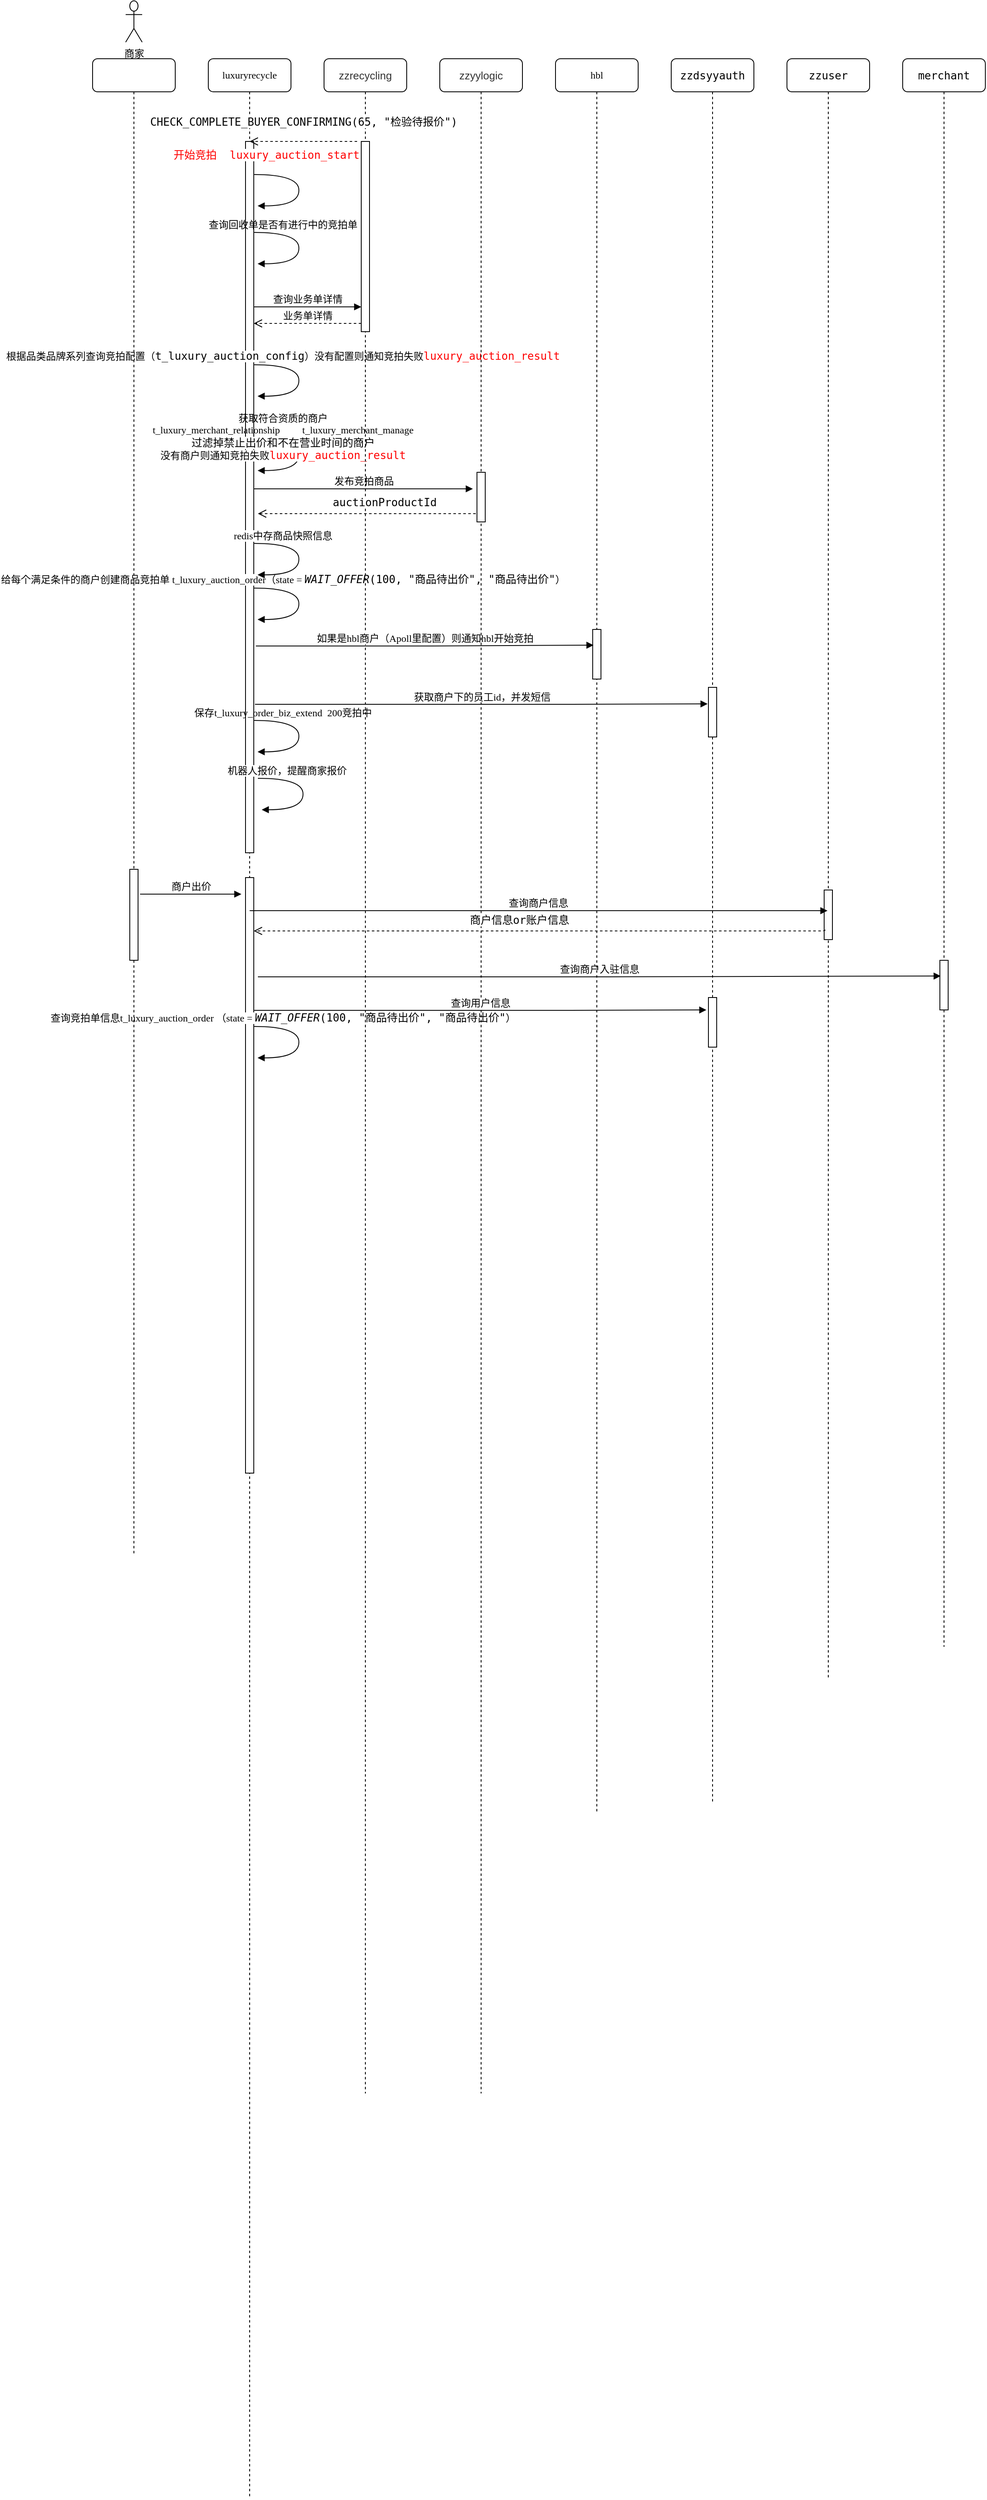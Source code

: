 <mxfile version="25.0.3">
  <diagram name="Page-1" id="13e1069c-82ec-6db2-03f1-153e76fe0fe0">
    <mxGraphModel dx="2366" dy="650" grid="1" gridSize="10" guides="1" tooltips="1" connect="1" arrows="1" fold="1" page="1" pageScale="1" pageWidth="1100" pageHeight="850" background="none" math="0" shadow="0">
      <root>
        <mxCell id="0" />
        <mxCell id="1" parent="0" />
        <mxCell id="7baba1c4bc27f4b0-2" value="luxuryrecycle" style="shape=umlLifeline;perimeter=lifelinePerimeter;whiteSpace=wrap;html=1;container=1;collapsible=0;recursiveResize=0;outlineConnect=0;rounded=1;shadow=0;comic=0;labelBackgroundColor=none;strokeWidth=1;fontFamily=Verdana;fontSize=12;align=center;" parent="1" vertex="1">
          <mxGeometry x="120" y="80" width="100" height="2950" as="geometry" />
        </mxCell>
        <mxCell id="7baba1c4bc27f4b0-10" value="" style="html=1;points=[];perimeter=orthogonalPerimeter;rounded=0;shadow=0;comic=0;labelBackgroundColor=none;strokeWidth=1;fontFamily=Verdana;fontSize=12;align=center;" parent="7baba1c4bc27f4b0-2" vertex="1">
          <mxGeometry x="45" y="100" width="10" height="860" as="geometry" />
        </mxCell>
        <mxCell id="7baba1c4bc27f4b0-35" value="查询回收单是否有进行中的竞拍单" style="html=1;verticalAlign=bottom;endArrow=block;labelBackgroundColor=none;fontFamily=Verdana;fontSize=12;elbow=vertical;edgeStyle=orthogonalEdgeStyle;curved=1;entryX=1;entryY=0.286;entryPerimeter=0;exitX=1.038;exitY=0.345;exitPerimeter=0;" parent="7baba1c4bc27f4b0-2" edge="1">
          <mxGeometry x="-0.509" relative="1" as="geometry">
            <mxPoint x="55.0" y="210.0" as="sourcePoint" />
            <mxPoint x="59.62" y="247.92" as="targetPoint" />
            <Array as="points">
              <mxPoint x="109.62" y="209.9" />
              <mxPoint x="109.62" y="247.9" />
            </Array>
            <mxPoint as="offset" />
          </mxGeometry>
        </mxCell>
        <mxCell id="wZEFfsgulWvUyu0J_CY3-9" value="&lt;span style=&quot;background-color: rgb(255, 255, 255);&quot;&gt;根据品类品牌系列查询竞拍配置（&lt;span style=&quot;font-family: &amp;quot;JetBrains Mono&amp;quot;, monospace; font-size: 9.8pt;&quot;&gt;t_luxury_auction_config&lt;/span&gt;）没有配置则通知竞拍失败&lt;/span&gt;&lt;span style=&quot;font-family: &amp;quot;JetBrains Mono&amp;quot;, monospace; font-size: 9.8pt; background-color: rgb(255, 255, 255);&quot;&gt;&lt;font style=&quot;&quot; color=&quot;#ff0000&quot;&gt;luxury_auction_result&lt;/font&gt;&lt;/span&gt;" style="html=1;verticalAlign=bottom;endArrow=block;labelBackgroundColor=none;fontFamily=Verdana;fontSize=12;elbow=vertical;edgeStyle=orthogonalEdgeStyle;curved=1;entryX=1;entryY=0.286;entryPerimeter=0;exitX=1.038;exitY=0.345;exitPerimeter=0;" edge="1" parent="7baba1c4bc27f4b0-2">
          <mxGeometry x="-0.509" relative="1" as="geometry">
            <mxPoint x="55.0" y="370.04" as="sourcePoint" />
            <mxPoint x="59.62" y="407.96" as="targetPoint" />
            <Array as="points">
              <mxPoint x="109.62" y="369.94" />
              <mxPoint x="109.62" y="407.94" />
            </Array>
            <mxPoint as="offset" />
          </mxGeometry>
        </mxCell>
        <mxCell id="wZEFfsgulWvUyu0J_CY3-10" value="&lt;div style=&quot;&quot;&gt;&lt;pre style=&quot;font-family: &amp;quot;JetBrains Mono&amp;quot;, monospace; font-size: 9.8pt;&quot;&gt;&lt;font style=&quot;background-color: rgb(255, 255, 255);&quot; color=&quot;#ff0000&quot;&gt;开始竞拍  luxury_auction_start&lt;/font&gt;&lt;/pre&gt;&lt;/div&gt;" style="html=1;verticalAlign=bottom;endArrow=block;labelBackgroundColor=none;fontFamily=Verdana;fontSize=12;elbow=vertical;edgeStyle=orthogonalEdgeStyle;curved=1;entryX=1;entryY=0.286;entryPerimeter=0;exitX=1.038;exitY=0.345;exitPerimeter=0;" edge="1" parent="7baba1c4bc27f4b0-2">
          <mxGeometry x="-0.789" relative="1" as="geometry">
            <mxPoint x="55.0" y="140.0" as="sourcePoint" />
            <mxPoint x="59.62" y="177.92" as="targetPoint" />
            <Array as="points">
              <mxPoint x="109.62" y="139.9" />
              <mxPoint x="109.62" y="177.9" />
            </Array>
            <mxPoint as="offset" />
          </mxGeometry>
        </mxCell>
        <mxCell id="wZEFfsgulWvUyu0J_CY3-11" value="业务单详情" style="html=1;verticalAlign=bottom;endArrow=open;dashed=1;endSize=8;labelBackgroundColor=none;fontFamily=Verdana;fontSize=12;edgeStyle=elbowEdgeStyle;elbow=vertical;" edge="1" parent="7baba1c4bc27f4b0-2">
          <mxGeometry relative="1" as="geometry">
            <mxPoint x="55" y="320" as="targetPoint" />
            <Array as="points">
              <mxPoint x="130" y="320" />
              <mxPoint x="160" y="320" />
            </Array>
            <mxPoint x="185" y="320" as="sourcePoint" />
          </mxGeometry>
        </mxCell>
        <mxCell id="wZEFfsgulWvUyu0J_CY3-12" value="获取符合资质的商户&lt;div&gt;t_luxury_merchant_relationship&amp;nbsp; &amp;nbsp; &amp;nbsp; &amp;nbsp; &amp;nbsp;t_luxury_merchant_manage&lt;/div&gt;&lt;div&gt;&lt;span style=&quot;background-color: rgb(255, 255, 255); font-family: Menlo-Regular, monospace; font-size: 9.8pt;&quot;&gt;过滤掉禁止出价和不在营业时间的商户&lt;/span&gt;&lt;/div&gt;&lt;div&gt;&lt;span style=&quot;background-color: rgb(255, 255, 255);&quot;&gt;没有商户则通知竞拍失败&lt;/span&gt;&lt;span style=&quot;font-family: &amp;quot;JetBrains Mono&amp;quot;, monospace; font-size: 9.8pt; background-color: rgb(255, 255, 255);&quot;&gt;&lt;font color=&quot;#ff0000&quot;&gt;luxury_auction_result&lt;/font&gt;&lt;/span&gt;&lt;span style=&quot;background-color: rgb(255, 255, 255); font-family: Menlo-Regular, monospace; font-size: 9.8pt;&quot;&gt;&lt;/span&gt;&lt;/div&gt;" style="html=1;verticalAlign=bottom;endArrow=block;labelBackgroundColor=none;fontFamily=Verdana;fontSize=12;elbow=vertical;edgeStyle=orthogonalEdgeStyle;curved=1;entryX=1;entryY=0.286;entryPerimeter=0;exitX=1.038;exitY=0.345;exitPerimeter=0;" edge="1" parent="7baba1c4bc27f4b0-2">
          <mxGeometry x="0.574" y="-8" relative="1" as="geometry">
            <mxPoint x="55.0" y="460" as="sourcePoint" />
            <mxPoint x="59.62" y="497.92" as="targetPoint" />
            <Array as="points">
              <mxPoint x="109.62" y="459.9" />
              <mxPoint x="109.62" y="497.9" />
            </Array>
            <mxPoint as="offset" />
          </mxGeometry>
        </mxCell>
        <mxCell id="wZEFfsgulWvUyu0J_CY3-14" value="发布竞拍商品" style="html=1;verticalAlign=bottom;endArrow=block;labelBackgroundColor=none;fontFamily=Verdana;fontSize=12;edgeStyle=elbowEdgeStyle;elbow=horizontal;" edge="1" parent="7baba1c4bc27f4b0-2">
          <mxGeometry relative="1" as="geometry">
            <mxPoint x="55" y="520" as="sourcePoint" />
            <mxPoint x="320" y="520" as="targetPoint" />
          </mxGeometry>
        </mxCell>
        <mxCell id="wZEFfsgulWvUyu0J_CY3-20" value="&lt;span style=&quot;background-color: rgb(255, 255, 255);&quot;&gt;给每个满足条件的商户创建商品竞拍单&amp;nbsp;t_luxury_auction_order（state =&amp;nbsp;&lt;span style=&quot;font-family: &amp;quot;JetBrains Mono&amp;quot;, monospace; font-size: 9.8pt; font-style: italic;&quot;&gt;WAIT_OFFER&lt;/span&gt;&lt;span style=&quot;font-family: &amp;quot;JetBrains Mono&amp;quot;, monospace; font-size: 9.8pt;&quot;&gt;(&lt;/span&gt;&lt;span style=&quot;font-family: &amp;quot;JetBrains Mono&amp;quot;, monospace; font-size: 9.8pt;&quot;&gt;100&lt;/span&gt;&lt;span style=&quot;font-family: &amp;quot;JetBrains Mono&amp;quot;, monospace; font-size: 9.8pt;&quot;&gt;, &lt;/span&gt;&lt;span style=&quot;font-family: &amp;quot;JetBrains Mono&amp;quot;, monospace; font-size: 9.8pt;&quot;&gt;&quot;&lt;/span&gt;&lt;span style=&quot;font-size: 9.8pt; font-family: Menlo-Regular, monospace;&quot;&gt;商品待出价&lt;/span&gt;&lt;span style=&quot;font-family: &amp;quot;JetBrains Mono&amp;quot;, monospace; font-size: 9.8pt;&quot;&gt;&quot;&lt;/span&gt;&lt;span style=&quot;font-family: &amp;quot;JetBrains Mono&amp;quot;, monospace; font-size: 9.8pt;&quot;&gt;, &lt;/span&gt;&lt;span style=&quot;font-family: &amp;quot;JetBrains Mono&amp;quot;, monospace; font-size: 9.8pt;&quot;&gt;&quot;&lt;/span&gt;&lt;span style=&quot;font-size: 9.8pt; font-family: Menlo-Regular, monospace;&quot;&gt;商品待出价&lt;/span&gt;&lt;span style=&quot;font-family: &amp;quot;JetBrains Mono&amp;quot;, monospace; font-size: 9.8pt;&quot;&gt;&quot;&lt;/span&gt;）&lt;/span&gt;" style="html=1;verticalAlign=bottom;endArrow=block;labelBackgroundColor=none;fontFamily=Verdana;fontSize=12;elbow=vertical;edgeStyle=orthogonalEdgeStyle;curved=1;entryX=1;entryY=0.286;entryPerimeter=0;exitX=1.038;exitY=0.345;exitPerimeter=0;" edge="1" parent="7baba1c4bc27f4b0-2">
          <mxGeometry x="-0.509" relative="1" as="geometry">
            <mxPoint x="55.0" y="640.04" as="sourcePoint" />
            <mxPoint x="59.62" y="677.96" as="targetPoint" />
            <Array as="points">
              <mxPoint x="109.62" y="639.94" />
              <mxPoint x="109.62" y="677.94" />
            </Array>
            <mxPoint as="offset" />
          </mxGeometry>
        </mxCell>
        <mxCell id="wZEFfsgulWvUyu0J_CY3-30" value="&lt;span style=&quot;background-color: rgb(255, 255, 255);&quot;&gt;保存&lt;/span&gt;t_luxury_order_biz_extend&amp;nbsp; 200竞拍中" style="html=1;verticalAlign=bottom;endArrow=block;labelBackgroundColor=none;fontFamily=Verdana;fontSize=12;elbow=vertical;edgeStyle=orthogonalEdgeStyle;curved=1;entryX=1;entryY=0.286;entryPerimeter=0;exitX=1.038;exitY=0.345;exitPerimeter=0;" edge="1" parent="7baba1c4bc27f4b0-2">
          <mxGeometry x="-0.509" relative="1" as="geometry">
            <mxPoint x="55.0" y="800.04" as="sourcePoint" />
            <mxPoint x="59.62" y="837.96" as="targetPoint" />
            <Array as="points">
              <mxPoint x="109.62" y="799.94" />
              <mxPoint x="109.62" y="837.94" />
            </Array>
            <mxPoint as="offset" />
          </mxGeometry>
        </mxCell>
        <mxCell id="wZEFfsgulWvUyu0J_CY3-33" value="商户出价" style="html=1;verticalAlign=bottom;endArrow=block;labelBackgroundColor=none;fontFamily=Verdana;fontSize=12;edgeStyle=elbowEdgeStyle;elbow=horizontal;" edge="1" parent="7baba1c4bc27f4b0-2">
          <mxGeometry relative="1" as="geometry">
            <mxPoint x="-82.5" y="1010" as="sourcePoint" />
            <mxPoint x="40" y="1010" as="targetPoint" />
          </mxGeometry>
        </mxCell>
        <mxCell id="wZEFfsgulWvUyu0J_CY3-34" value="" style="html=1;points=[];perimeter=orthogonalPerimeter;rounded=0;shadow=0;comic=0;labelBackgroundColor=none;strokeWidth=1;fontFamily=Verdana;fontSize=12;align=center;" vertex="1" parent="7baba1c4bc27f4b0-2">
          <mxGeometry x="45" y="990" width="10" height="720" as="geometry" />
        </mxCell>
        <mxCell id="wZEFfsgulWvUyu0J_CY3-41" value="&lt;span style=&quot;background-color: rgb(255, 255, 255);&quot;&gt;查询竞拍单信息&lt;/span&gt;t_luxury_auction_order&amp;nbsp;&lt;span style=&quot;background-color: rgb(255, 255, 255);&quot;&gt;（state =&amp;nbsp;&lt;/span&gt;&lt;span style=&quot;font-family: &amp;quot;JetBrains Mono&amp;quot;, monospace; font-size: 9.8pt; font-style: italic;&quot;&gt;WAIT_OFFER&lt;/span&gt;&lt;span style=&quot;font-family: &amp;quot;JetBrains Mono&amp;quot;, monospace; font-size: 9.8pt;&quot;&gt;(&lt;/span&gt;&lt;span style=&quot;font-family: &amp;quot;JetBrains Mono&amp;quot;, monospace; font-size: 9.8pt;&quot;&gt;100&lt;/span&gt;&lt;span style=&quot;font-family: &amp;quot;JetBrains Mono&amp;quot;, monospace; font-size: 9.8pt;&quot;&gt;,&amp;nbsp;&lt;/span&gt;&lt;span style=&quot;font-family: &amp;quot;JetBrains Mono&amp;quot;, monospace; font-size: 9.8pt;&quot;&gt;&quot;&lt;/span&gt;&lt;span style=&quot;font-size: 9.8pt; font-family: Menlo-Regular, monospace;&quot;&gt;商品待出价&lt;/span&gt;&lt;span style=&quot;font-family: &amp;quot;JetBrains Mono&amp;quot;, monospace; font-size: 9.8pt;&quot;&gt;&quot;&lt;/span&gt;&lt;span style=&quot;font-family: &amp;quot;JetBrains Mono&amp;quot;, monospace; font-size: 9.8pt;&quot;&gt;,&amp;nbsp;&lt;/span&gt;&lt;span style=&quot;font-family: &amp;quot;JetBrains Mono&amp;quot;, monospace; font-size: 9.8pt;&quot;&gt;&quot;&lt;/span&gt;&lt;span style=&quot;font-size: 9.8pt; font-family: Menlo-Regular, monospace;&quot;&gt;商品待出价&lt;/span&gt;&lt;span style=&quot;font-family: &amp;quot;JetBrains Mono&amp;quot;, monospace; font-size: 9.8pt;&quot;&gt;&quot;&lt;/span&gt;&lt;span style=&quot;background-color: rgb(255, 255, 255);&quot;&gt;）&lt;/span&gt;" style="html=1;verticalAlign=bottom;endArrow=block;labelBackgroundColor=none;fontFamily=Verdana;fontSize=12;elbow=vertical;edgeStyle=orthogonalEdgeStyle;curved=1;entryX=1;entryY=0.286;entryPerimeter=0;exitX=1.038;exitY=0.345;exitPerimeter=0;" edge="1" parent="7baba1c4bc27f4b0-2">
          <mxGeometry x="-0.509" relative="1" as="geometry">
            <mxPoint x="55.0" y="1170.04" as="sourcePoint" />
            <mxPoint x="59.62" y="1207.96" as="targetPoint" />
            <Array as="points">
              <mxPoint x="109.62" y="1169.94" />
              <mxPoint x="109.62" y="1207.94" />
            </Array>
            <mxPoint as="offset" />
          </mxGeometry>
        </mxCell>
        <mxCell id="7baba1c4bc27f4b0-4" value="hbl" style="shape=umlLifeline;perimeter=lifelinePerimeter;whiteSpace=wrap;html=1;container=1;collapsible=0;recursiveResize=0;outlineConnect=0;rounded=1;shadow=0;comic=0;labelBackgroundColor=none;strokeWidth=1;fontFamily=Verdana;fontSize=12;align=center;" parent="1" vertex="1">
          <mxGeometry x="540" y="80" width="100" height="2120" as="geometry" />
        </mxCell>
        <mxCell id="wZEFfsgulWvUyu0J_CY3-22" value="" style="html=1;points=[];perimeter=orthogonalPerimeter;rounded=0;shadow=0;comic=0;labelBackgroundColor=none;strokeWidth=1;fontFamily=Verdana;fontSize=12;align=center;" vertex="1" parent="7baba1c4bc27f4b0-4">
          <mxGeometry x="45" y="690" width="10" height="60" as="geometry" />
        </mxCell>
        <mxCell id="wZEFfsgulWvUyu0J_CY3-27" value="&lt;span style=&quot;background-color: rgb(255, 255, 255);&quot;&gt;获取商户下的员工id，并发短信&lt;/span&gt;" style="html=1;verticalAlign=bottom;endArrow=block;labelBackgroundColor=none;fontFamily=Verdana;fontSize=12;edgeStyle=elbowEdgeStyle;elbow=horizontal;" edge="1" parent="7baba1c4bc27f4b0-4">
          <mxGeometry relative="1" as="geometry">
            <mxPoint x="-363.5" y="780.5" as="sourcePoint" />
            <mxPoint x="184" y="780" as="targetPoint" />
            <Array as="points">
              <mxPoint x="10" y="750" />
            </Array>
          </mxGeometry>
        </mxCell>
        <mxCell id="7baba1c4bc27f4b0-5" value="&lt;div style=&quot;&quot;&gt;&lt;pre style=&quot;font-family: &amp;quot;JetBrains Mono&amp;quot;, monospace; font-size: 9.8pt;&quot;&gt;&lt;span style=&quot;background-color: rgb(255, 255, 255);&quot;&gt;zzdsyyauth&lt;/span&gt;&lt;/pre&gt;&lt;/div&gt;" style="shape=umlLifeline;perimeter=lifelinePerimeter;whiteSpace=wrap;html=1;container=1;collapsible=0;recursiveResize=0;outlineConnect=0;rounded=1;shadow=0;comic=0;labelBackgroundColor=none;strokeWidth=1;fontFamily=Verdana;fontSize=12;align=center;" parent="1" vertex="1">
          <mxGeometry x="680" y="80" width="100" height="2110" as="geometry" />
        </mxCell>
        <mxCell id="wZEFfsgulWvUyu0J_CY3-26" value="" style="html=1;points=[];perimeter=orthogonalPerimeter;rounded=0;shadow=0;comic=0;labelBackgroundColor=none;strokeWidth=1;fontFamily=Verdana;fontSize=12;align=center;" vertex="1" parent="7baba1c4bc27f4b0-5">
          <mxGeometry x="45" y="760" width="10" height="60" as="geometry" />
        </mxCell>
        <mxCell id="wZEFfsgulWvUyu0J_CY3-39" value="" style="html=1;points=[];perimeter=orthogonalPerimeter;rounded=0;shadow=0;comic=0;labelBackgroundColor=none;strokeWidth=1;fontFamily=Verdana;fontSize=12;align=center;" vertex="1" parent="7baba1c4bc27f4b0-5">
          <mxGeometry x="45" y="1135" width="10" height="60" as="geometry" />
        </mxCell>
        <mxCell id="7baba1c4bc27f4b0-6" value="&lt;div style=&quot;&quot;&gt;&lt;pre style=&quot;font-family: &amp;quot;JetBrains Mono&amp;quot;, monospace; font-size: 9.8pt;&quot;&gt;&lt;span style=&quot;background-color: rgb(255, 255, 255);&quot;&gt;zzuser&lt;/span&gt;&lt;/pre&gt;&lt;/div&gt;" style="shape=umlLifeline;perimeter=lifelinePerimeter;whiteSpace=wrap;html=1;container=1;collapsible=0;recursiveResize=0;outlineConnect=0;rounded=1;shadow=0;comic=0;labelBackgroundColor=none;strokeWidth=1;fontFamily=Verdana;fontSize=12;align=center;" parent="1" vertex="1">
          <mxGeometry x="820" y="80" width="100" height="1960" as="geometry" />
        </mxCell>
        <mxCell id="wZEFfsgulWvUyu0J_CY3-32" value="" style="html=1;points=[];perimeter=orthogonalPerimeter;rounded=0;shadow=0;comic=0;labelBackgroundColor=none;strokeWidth=1;fontFamily=Verdana;fontSize=12;align=center;" vertex="1" parent="7baba1c4bc27f4b0-6">
          <mxGeometry x="45" y="1005" width="10" height="60" as="geometry" />
        </mxCell>
        <mxCell id="7baba1c4bc27f4b0-7" value="&lt;div style=&quot;&quot;&gt;&lt;pre style=&quot;font-family: &amp;quot;JetBrains Mono&amp;quot;, monospace; font-size: 9.8pt;&quot;&gt;&lt;span style=&quot;background-color: rgb(255, 255, 255);&quot;&gt;merchant&lt;/span&gt;&lt;/pre&gt;&lt;/div&gt;" style="shape=umlLifeline;perimeter=lifelinePerimeter;whiteSpace=wrap;html=1;container=1;collapsible=0;recursiveResize=0;outlineConnect=0;rounded=1;shadow=0;comic=0;labelBackgroundColor=none;strokeWidth=1;fontFamily=Verdana;fontSize=12;align=center;" parent="1" vertex="1">
          <mxGeometry x="960" y="80" width="100" height="1920" as="geometry" />
        </mxCell>
        <mxCell id="wZEFfsgulWvUyu0J_CY3-36" value="" style="html=1;points=[];perimeter=orthogonalPerimeter;rounded=0;shadow=0;comic=0;labelBackgroundColor=none;strokeWidth=1;fontFamily=Verdana;fontSize=12;align=center;" vertex="1" parent="7baba1c4bc27f4b0-7">
          <mxGeometry x="45" y="1090" width="10" height="60" as="geometry" />
        </mxCell>
        <mxCell id="7baba1c4bc27f4b0-8" value="" style="shape=umlLifeline;perimeter=lifelinePerimeter;whiteSpace=wrap;html=1;container=1;collapsible=0;recursiveResize=0;outlineConnect=0;rounded=1;shadow=0;comic=0;labelBackgroundColor=none;strokeWidth=1;fontFamily=Verdana;fontSize=12;align=center;" parent="1" vertex="1">
          <mxGeometry x="-20" y="80" width="100" height="1810" as="geometry" />
        </mxCell>
        <mxCell id="7baba1c4bc27f4b0-9" value="" style="html=1;points=[];perimeter=orthogonalPerimeter;rounded=0;shadow=0;comic=0;labelBackgroundColor=none;strokeWidth=1;fontFamily=Verdana;fontSize=12;align=center;" parent="7baba1c4bc27f4b0-8" vertex="1">
          <mxGeometry x="45" y="980" width="10" height="110" as="geometry" />
        </mxCell>
        <mxCell id="wZEFfsgulWvUyu0J_CY3-1" value="商家" style="shape=umlActor;verticalLabelPosition=bottom;verticalAlign=top;html=1;" vertex="1" parent="1">
          <mxGeometry x="20" y="10" width="20" height="50" as="geometry" />
        </mxCell>
        <mxCell id="wZEFfsgulWvUyu0J_CY3-4" value="&lt;span style=&quot;color: rgb(50, 50, 50); font-family: &amp;quot;Microsoft YaHei&amp;quot;, 微软雅黑, Arial; font-size: 13px; background-color: rgba(255, 255, 255, 0.01);&quot;&gt;zzrecycling&lt;/span&gt;" style="shape=umlLifeline;perimeter=lifelinePerimeter;whiteSpace=wrap;html=1;container=1;collapsible=0;recursiveResize=0;outlineConnect=0;rounded=1;shadow=0;comic=0;labelBackgroundColor=none;strokeWidth=1;fontFamily=Verdana;fontSize=12;align=center;" vertex="1" parent="1">
          <mxGeometry x="260" y="80" width="100" height="2460" as="geometry" />
        </mxCell>
        <mxCell id="wZEFfsgulWvUyu0J_CY3-5" value="" style="html=1;points=[];perimeter=orthogonalPerimeter;rounded=0;shadow=0;comic=0;labelBackgroundColor=none;strokeWidth=1;fontFamily=Verdana;fontSize=12;align=center;" vertex="1" parent="wZEFfsgulWvUyu0J_CY3-4">
          <mxGeometry x="45" y="100" width="10" height="230" as="geometry" />
        </mxCell>
        <mxCell id="7baba1c4bc27f4b0-17" value="查询业务单详情" style="html=1;verticalAlign=bottom;endArrow=block;labelBackgroundColor=none;fontFamily=Verdana;fontSize=12;edgeStyle=elbowEdgeStyle;elbow=vertical;" parent="wZEFfsgulWvUyu0J_CY3-4" edge="1">
          <mxGeometry relative="1" as="geometry">
            <mxPoint x="-85" y="300" as="sourcePoint" />
            <Array as="points">
              <mxPoint x="-80" y="300" />
            </Array>
            <mxPoint x="45" y="300" as="targetPoint" />
          </mxGeometry>
        </mxCell>
        <mxCell id="wZEFfsgulWvUyu0J_CY3-18" value="&lt;div style=&quot;&quot;&gt;&lt;pre style=&quot;font-family: &amp;quot;JetBrains Mono&amp;quot;, monospace; font-size: 9.8pt;&quot;&gt;&lt;span style=&quot;background-color: rgb(255, 255, 255);&quot;&gt;auctionProductId&lt;/span&gt;&lt;/pre&gt;&lt;/div&gt;" style="html=1;verticalAlign=bottom;endArrow=open;dashed=1;endSize=8;labelBackgroundColor=none;fontFamily=Verdana;fontSize=12;edgeStyle=elbowEdgeStyle;elbow=vertical;" edge="1" parent="wZEFfsgulWvUyu0J_CY3-4" source="wZEFfsgulWvUyu0J_CY3-15">
          <mxGeometry x="-0.129" y="10" relative="1" as="geometry">
            <mxPoint x="-80" y="550" as="targetPoint" />
            <Array as="points">
              <mxPoint x="150" y="550" />
              <mxPoint x="-10" y="540" />
              <mxPoint x="20" y="540" />
            </Array>
            <mxPoint x="45" y="540" as="sourcePoint" />
            <mxPoint x="1" as="offset" />
          </mxGeometry>
        </mxCell>
        <mxCell id="wZEFfsgulWvUyu0J_CY3-24" value="&lt;span style=&quot;background-color: rgb(255, 255, 255);&quot;&gt;如果是hbl商户（Apoll里配置）则通知hbl开始竞拍&lt;/span&gt;" style="html=1;verticalAlign=bottom;endArrow=block;labelBackgroundColor=none;fontFamily=Verdana;fontSize=12;edgeStyle=elbowEdgeStyle;elbow=horizontal;entryX=0.1;entryY=0.317;entryDx=0;entryDy=0;entryPerimeter=0;" edge="1" parent="wZEFfsgulWvUyu0J_CY3-4" target="wZEFfsgulWvUyu0J_CY3-22">
          <mxGeometry relative="1" as="geometry">
            <mxPoint x="-82.5" y="710" as="sourcePoint" />
            <mxPoint x="182.5" y="710" as="targetPoint" />
          </mxGeometry>
        </mxCell>
        <mxCell id="wZEFfsgulWvUyu0J_CY3-35" value="查询商户信息" style="html=1;verticalAlign=bottom;endArrow=block;labelBackgroundColor=none;fontFamily=Verdana;fontSize=12;edgeStyle=elbowEdgeStyle;elbow=horizontal;entryX=0.4;entryY=0.417;entryDx=0;entryDy=0;entryPerimeter=0;" edge="1" parent="wZEFfsgulWvUyu0J_CY3-4" target="wZEFfsgulWvUyu0J_CY3-32">
          <mxGeometry relative="1" as="geometry">
            <mxPoint x="-90" y="1030" as="sourcePoint" />
            <mxPoint x="32.5" y="1030" as="targetPoint" />
          </mxGeometry>
        </mxCell>
        <mxCell id="wZEFfsgulWvUyu0J_CY3-38" value="查询商户入驻信息" style="html=1;verticalAlign=bottom;endArrow=block;labelBackgroundColor=none;fontFamily=Verdana;fontSize=12;edgeStyle=elbowEdgeStyle;elbow=horizontal;entryX=0.1;entryY=0.317;entryDx=0;entryDy=0;entryPerimeter=0;" edge="1" parent="wZEFfsgulWvUyu0J_CY3-4" target="wZEFfsgulWvUyu0J_CY3-36">
          <mxGeometry relative="1" as="geometry">
            <mxPoint x="-80" y="1110" as="sourcePoint" />
            <mxPoint x="619" y="1110" as="targetPoint" />
          </mxGeometry>
        </mxCell>
        <mxCell id="wZEFfsgulWvUyu0J_CY3-7" value="&lt;pre style=&quot;font-size: 9.8pt; font-family: &amp;quot;JetBrains Mono&amp;quot;, monospace;&quot;&gt;&lt;span style=&quot;background-color: rgb(255, 255, 255);&quot;&gt;CHECK_COMPLETE_BUYER_CONFIRMING&lt;span style=&quot;font-size: 9.8pt; white-space-collapse: collapse;&quot;&gt;(&lt;/span&gt;&lt;span style=&quot;font-size: 9.8pt; white-space-collapse: collapse;&quot;&gt;65&lt;/span&gt;&lt;span style=&quot;font-size: 9.8pt; white-space-collapse: collapse;&quot;&gt;,&amp;nbsp;&lt;/span&gt;&lt;span style=&quot;font-size: 9.8pt; white-space-collapse: collapse;&quot;&gt;&quot;&lt;/span&gt;&lt;span style=&quot;font-size: 9.8pt; white-space-collapse: collapse; font-family: Menlo-Regular, monospace;&quot;&gt;检验待报价&lt;/span&gt;&lt;span style=&quot;font-size: 9.8pt; white-space-collapse: collapse;&quot;&gt;&quot;&lt;/span&gt;&lt;span style=&quot;font-size: 9.8pt; white-space-collapse: collapse;&quot;&gt;)&lt;/span&gt;&lt;/span&gt;&lt;/pre&gt;" style="html=1;verticalAlign=bottom;endArrow=open;dashed=1;endSize=8;labelBackgroundColor=none;fontFamily=Verdana;fontSize=12;edgeStyle=elbowEdgeStyle;elbow=horizontal;" edge="1" parent="1">
          <mxGeometry relative="1" as="geometry">
            <mxPoint x="170" y="180" as="targetPoint" />
            <Array as="points">
              <mxPoint x="245" y="180" />
              <mxPoint x="275" y="180" />
            </Array>
            <mxPoint x="300" y="180" as="sourcePoint" />
          </mxGeometry>
        </mxCell>
        <mxCell id="wZEFfsgulWvUyu0J_CY3-15" value="&lt;span style=&quot;color: rgb(50, 50, 50); font-family: &amp;quot;Microsoft YaHei&amp;quot;, 微软雅黑, Arial; font-size: 13px; background-color: rgba(255, 255, 255, 0.01);&quot;&gt;zzyylogic&lt;/span&gt;" style="shape=umlLifeline;perimeter=lifelinePerimeter;whiteSpace=wrap;html=1;container=1;collapsible=0;recursiveResize=0;outlineConnect=0;rounded=1;shadow=0;comic=0;labelBackgroundColor=none;strokeWidth=1;fontFamily=Verdana;fontSize=12;align=center;" vertex="1" parent="1">
          <mxGeometry x="400" y="80" width="100" height="2460" as="geometry" />
        </mxCell>
        <mxCell id="wZEFfsgulWvUyu0J_CY3-16" value="" style="html=1;points=[];perimeter=orthogonalPerimeter;rounded=0;shadow=0;comic=0;labelBackgroundColor=none;strokeWidth=1;fontFamily=Verdana;fontSize=12;align=center;" vertex="1" parent="wZEFfsgulWvUyu0J_CY3-15">
          <mxGeometry x="45" y="500" width="10" height="60" as="geometry" />
        </mxCell>
        <mxCell id="wZEFfsgulWvUyu0J_CY3-40" value="&lt;span style=&quot;background-color: rgb(255, 255, 255);&quot;&gt;查询用户信息&lt;/span&gt;" style="html=1;verticalAlign=bottom;endArrow=block;labelBackgroundColor=none;fontFamily=Verdana;fontSize=12;edgeStyle=elbowEdgeStyle;elbow=horizontal;" edge="1" parent="wZEFfsgulWvUyu0J_CY3-15">
          <mxGeometry relative="1" as="geometry">
            <mxPoint x="-225" y="1150.5" as="sourcePoint" />
            <mxPoint x="322.5" y="1150" as="targetPoint" />
            <Array as="points">
              <mxPoint x="148.5" y="1120" />
            </Array>
          </mxGeometry>
        </mxCell>
        <mxCell id="wZEFfsgulWvUyu0J_CY3-19" value="&lt;span style=&quot;background-color: rgb(255, 255, 255);&quot;&gt;redis中存商品快照信息&lt;/span&gt;" style="html=1;verticalAlign=bottom;endArrow=block;labelBackgroundColor=none;fontFamily=Verdana;fontSize=12;elbow=vertical;edgeStyle=orthogonalEdgeStyle;curved=1;entryX=1;entryY=0.286;entryPerimeter=0;exitX=1.038;exitY=0.345;exitPerimeter=0;" edge="1" parent="1">
          <mxGeometry x="-0.509" relative="1" as="geometry">
            <mxPoint x="175.0" y="666.04" as="sourcePoint" />
            <mxPoint x="179.62" y="703.96" as="targetPoint" />
            <Array as="points">
              <mxPoint x="229.62" y="665.94" />
              <mxPoint x="229.62" y="703.94" />
            </Array>
            <mxPoint as="offset" />
          </mxGeometry>
        </mxCell>
        <mxCell id="wZEFfsgulWvUyu0J_CY3-31" value="&lt;span style=&quot;background-color: rgb(255, 255, 255);&quot;&gt;机器人报价，提醒商家报价&lt;/span&gt;" style="html=1;verticalAlign=bottom;endArrow=block;labelBackgroundColor=none;fontFamily=Verdana;fontSize=12;elbow=vertical;edgeStyle=orthogonalEdgeStyle;curved=1;entryX=1;entryY=0.286;entryPerimeter=0;exitX=1.038;exitY=0.345;exitPerimeter=0;" edge="1" parent="1">
          <mxGeometry x="-0.509" relative="1" as="geometry">
            <mxPoint x="180.0" y="950.04" as="sourcePoint" />
            <mxPoint x="184.62" y="987.96" as="targetPoint" />
            <Array as="points">
              <mxPoint x="234.62" y="949.94" />
              <mxPoint x="234.62" y="987.94" />
            </Array>
            <mxPoint as="offset" />
          </mxGeometry>
        </mxCell>
        <mxCell id="wZEFfsgulWvUyu0J_CY3-37" value="&lt;div style=&quot;&quot;&gt;&lt;pre style=&quot;font-family: &amp;quot;JetBrains Mono&amp;quot;, monospace; font-size: 9.8pt;&quot;&gt;&lt;span style=&quot;background-color: rgb(255, 255, 255);&quot;&gt;商户信息or账户信息&lt;/span&gt;&lt;/pre&gt;&lt;/div&gt;" style="html=1;verticalAlign=bottom;endArrow=open;dashed=1;endSize=8;labelBackgroundColor=none;fontFamily=Verdana;fontSize=12;edgeStyle=elbowEdgeStyle;elbow=vertical;exitX=0.1;exitY=0.8;exitDx=0;exitDy=0;exitPerimeter=0;" edge="1" parent="1" source="wZEFfsgulWvUyu0J_CY3-32">
          <mxGeometry x="0.073" y="10" relative="1" as="geometry">
            <mxPoint x="175" y="1134.5" as="targetPoint" />
            <Array as="points">
              <mxPoint x="405" y="1134.5" />
              <mxPoint x="245" y="1124.5" />
              <mxPoint x="275" y="1124.5" />
            </Array>
            <mxPoint x="790" y="1134.5" as="sourcePoint" />
            <mxPoint as="offset" />
          </mxGeometry>
        </mxCell>
      </root>
    </mxGraphModel>
  </diagram>
</mxfile>

